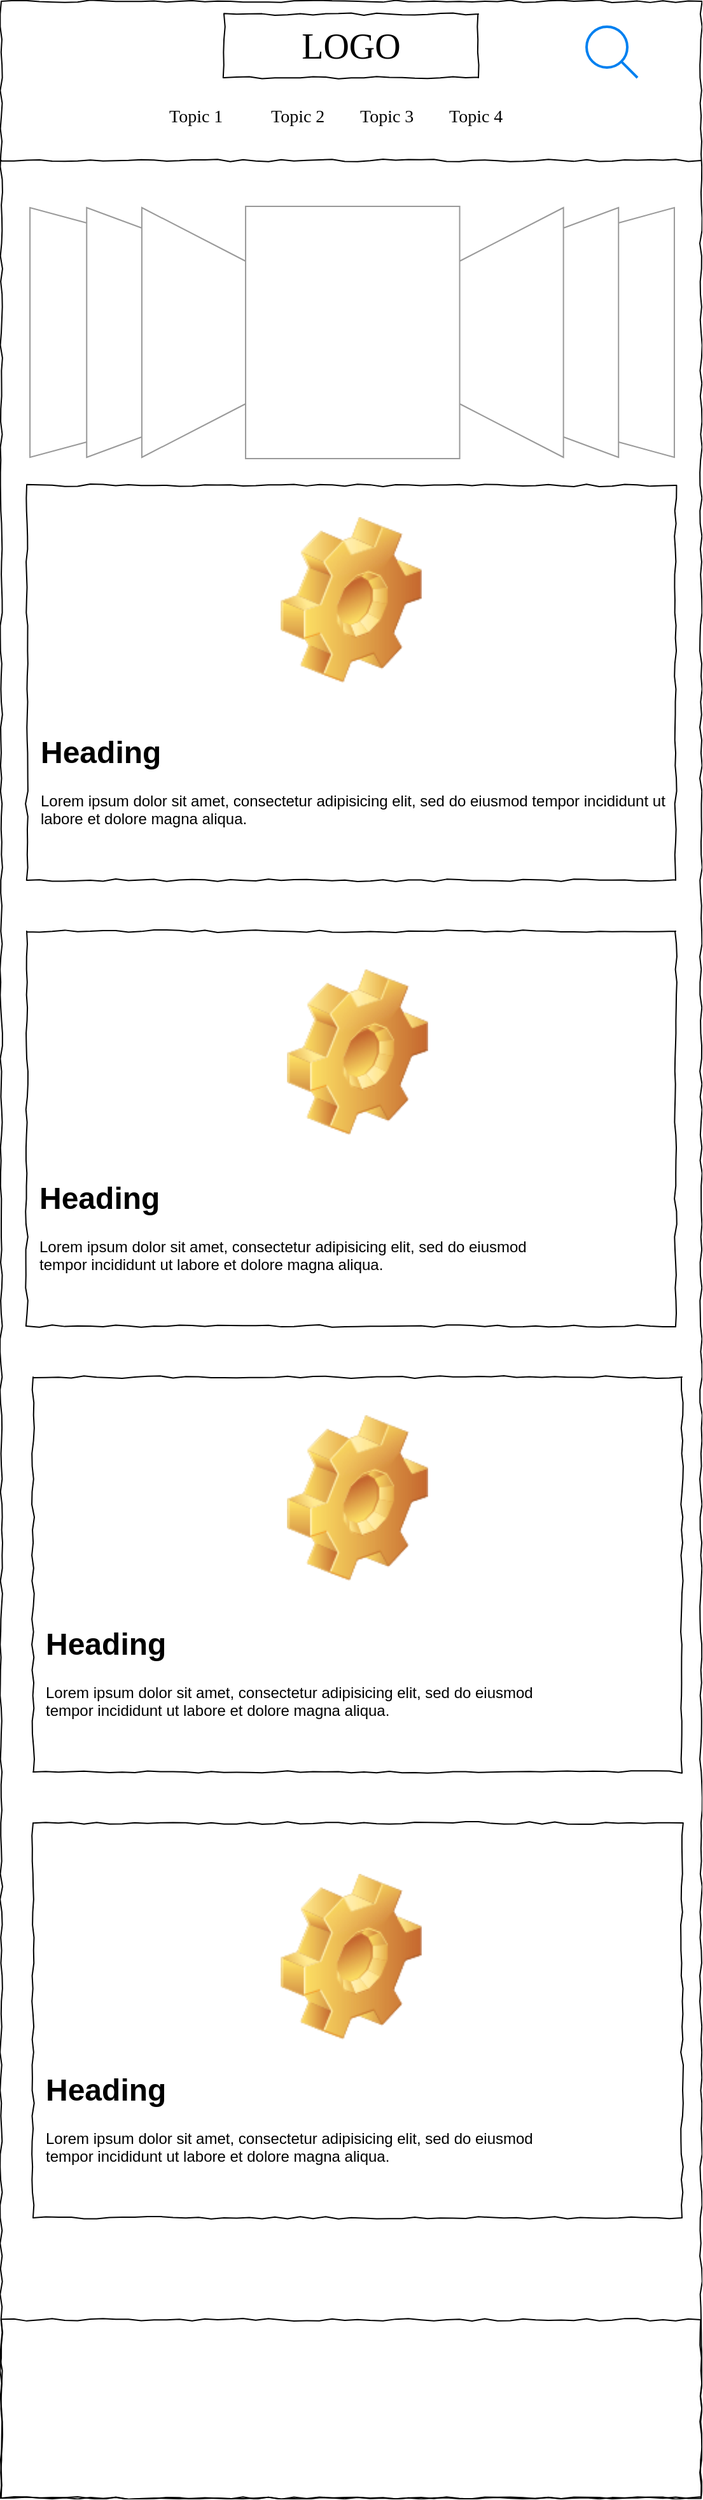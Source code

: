 <mxfile version="20.6.0" type="device"><diagram name="Page-1" id="03018318-947c-dd8e-b7a3-06fadd420f32"><mxGraphModel dx="3377" dy="1566" grid="1" gridSize="10" guides="1" tooltips="1" connect="1" arrows="1" fold="1" page="1" pageScale="1" pageWidth="1100" pageHeight="850" background="none" math="0" shadow="0"><root><mxCell id="0"/><mxCell id="1" parent="0"/><mxCell id="677b7b8949515195-1" value="" style="whiteSpace=wrap;html=1;rounded=0;shadow=0;labelBackgroundColor=none;strokeColor=#000000;strokeWidth=1;fillColor=none;fontFamily=Verdana;fontSize=12;fontColor=#000000;align=center;comic=1;" parent="1" vertex="1"><mxGeometry x="20" y="20" width="550" height="1960" as="geometry"/></mxCell><mxCell id="677b7b8949515195-2" value="LOGO" style="whiteSpace=wrap;html=1;rounded=0;shadow=0;labelBackgroundColor=none;strokeWidth=1;fontFamily=Verdana;fontSize=28;align=center;comic=1;" parent="1" vertex="1"><mxGeometry x="195" y="30" width="200" height="50" as="geometry"/></mxCell><mxCell id="677b7b8949515195-9" value="" style="line;strokeWidth=1;html=1;rounded=0;shadow=0;labelBackgroundColor=none;fillColor=none;fontFamily=Verdana;fontSize=14;fontColor=#000000;align=center;comic=1;" parent="1" vertex="1"><mxGeometry x="20" y="140" width="550" height="10" as="geometry"/></mxCell><mxCell id="lyge_6Szjga1t5W95vEt-12" value="" style="whiteSpace=wrap;html=1;rounded=0;shadow=0;labelBackgroundColor=none;strokeWidth=1;fillColor=none;fontFamily=Verdana;fontSize=12;align=center;comic=1;" vertex="1" parent="1"><mxGeometry x="20" y="1840" width="550" height="140" as="geometry"/></mxCell><mxCell id="lyge_6Szjga1t5W95vEt-14" value="" style="group" vertex="1" connectable="0" parent="1"><mxGeometry x="40" y="400" width="510" height="310" as="geometry"/></mxCell><mxCell id="lyge_6Szjga1t5W95vEt-9" value="" style="whiteSpace=wrap;html=1;rounded=0;shadow=0;labelBackgroundColor=none;strokeWidth=1;fillColor=none;fontFamily=Verdana;fontSize=12;align=center;comic=1;" vertex="1" parent="lyge_6Szjga1t5W95vEt-14"><mxGeometry width="510.0" height="310" as="geometry"/></mxCell><mxCell id="lyge_6Szjga1t5W95vEt-10" value="&lt;h1&gt;Heading&lt;/h1&gt;&lt;p&gt;Lorem ipsum dolor sit amet, consectetur adipisicing elit, sed do eiusmod tempor incididunt ut labore et dolore magna aliqua.&lt;/p&gt;" style="text;html=1;strokeColor=none;fillColor=none;spacing=5;spacingTop=-20;whiteSpace=wrap;overflow=hidden;rounded=0;" vertex="1" parent="lyge_6Szjga1t5W95vEt-14"><mxGeometry x="6.22" y="190" width="503.78" height="120" as="geometry"/></mxCell><mxCell id="lyge_6Szjga1t5W95vEt-11" value="" style="shape=image;html=1;verticalLabelPosition=bottom;verticalAlign=top;imageAspect=1;aspect=fixed;image=img/clipart/Gear_128x128.png" vertex="1" parent="lyge_6Szjga1t5W95vEt-14"><mxGeometry x="199.586" y="25" width="110.82" height="130" as="geometry"/></mxCell><mxCell id="lyge_6Szjga1t5W95vEt-19" value="" style="whiteSpace=wrap;html=1;rounded=0;shadow=0;labelBackgroundColor=none;strokeWidth=1;fillColor=none;fontFamily=Verdana;fontSize=12;align=center;comic=1;" vertex="1" parent="1"><mxGeometry x="40" y="750" width="510" height="310" as="geometry"/></mxCell><mxCell id="lyge_6Szjga1t5W95vEt-20" value="&lt;h1&gt;Heading&lt;/h1&gt;&lt;p&gt;Lorem ipsum dolor sit amet, consectetur adipisicing elit, sed do eiusmod tempor incididunt ut labore et dolore magna aliqua.&lt;/p&gt;" style="text;html=1;strokeColor=none;fillColor=none;spacing=5;spacingTop=-20;whiteSpace=wrap;overflow=hidden;rounded=0;" vertex="1" parent="1"><mxGeometry x="45" y="940" width="405" height="120" as="geometry"/></mxCell><mxCell id="lyge_6Szjga1t5W95vEt-21" value="" style="shape=image;html=1;verticalLabelPosition=bottom;verticalAlign=top;imageAspect=1;aspect=fixed;image=img/clipart/Gear_128x128.png" vertex="1" parent="1"><mxGeometry x="244.59" y="780" width="110.82" height="130" as="geometry"/></mxCell><mxCell id="lyge_6Szjga1t5W95vEt-28" value="" style="verticalLabelPosition=bottom;shadow=0;dashed=0;align=center;html=1;verticalAlign=top;strokeWidth=1;shape=mxgraph.mockup.navigation.coverFlow;strokeColor=#999999;" vertex="1" parent="1"><mxGeometry x="40" y="180" width="510" height="200" as="geometry"/></mxCell><mxCell id="lyge_6Szjga1t5W95vEt-76" value="" style="whiteSpace=wrap;html=1;rounded=0;shadow=0;labelBackgroundColor=none;strokeWidth=1;fillColor=none;fontFamily=Verdana;fontSize=12;align=center;comic=1;" vertex="1" parent="1"><mxGeometry x="45" y="1100" width="510" height="310" as="geometry"/></mxCell><mxCell id="lyge_6Szjga1t5W95vEt-77" value="&lt;h1&gt;Heading&lt;/h1&gt;&lt;p&gt;Lorem ipsum dolor sit amet, consectetur adipisicing elit, sed do eiusmod tempor incididunt ut labore et dolore magna aliqua.&lt;/p&gt;" style="text;html=1;strokeColor=none;fillColor=none;spacing=5;spacingTop=-20;whiteSpace=wrap;overflow=hidden;rounded=0;" vertex="1" parent="1"><mxGeometry x="50" y="1290" width="405" height="120" as="geometry"/></mxCell><mxCell id="lyge_6Szjga1t5W95vEt-78" value="" style="shape=image;html=1;verticalLabelPosition=bottom;verticalAlign=top;imageAspect=1;aspect=fixed;image=img/clipart/Gear_128x128.png" vertex="1" parent="1"><mxGeometry x="244.59" y="1130" width="110.82" height="130" as="geometry"/></mxCell><mxCell id="lyge_6Szjga1t5W95vEt-79" value="" style="whiteSpace=wrap;html=1;rounded=0;shadow=0;labelBackgroundColor=none;strokeWidth=1;fillColor=none;fontFamily=Verdana;fontSize=12;align=center;comic=1;" vertex="1" parent="1"><mxGeometry x="45" y="1450" width="510" height="310" as="geometry"/></mxCell><mxCell id="lyge_6Szjga1t5W95vEt-80" value="&lt;h1&gt;Heading&lt;/h1&gt;&lt;p&gt;Lorem ipsum dolor sit amet, consectetur adipisicing elit, sed do eiusmod tempor incididunt ut labore et dolore magna aliqua.&lt;/p&gt;" style="text;html=1;strokeColor=none;fillColor=none;spacing=5;spacingTop=-20;whiteSpace=wrap;overflow=hidden;rounded=0;" vertex="1" parent="1"><mxGeometry x="50" y="1640" width="405" height="120" as="geometry"/></mxCell><mxCell id="lyge_6Szjga1t5W95vEt-81" value="" style="shape=image;html=1;verticalLabelPosition=bottom;verticalAlign=top;imageAspect=1;aspect=fixed;image=img/clipart/Gear_128x128.png" vertex="1" parent="1"><mxGeometry x="239.59" y="1490" width="110.82" height="130" as="geometry"/></mxCell><mxCell id="lyge_6Szjga1t5W95vEt-82" value="" style="group" vertex="1" connectable="0" parent="1"><mxGeometry x="150" y="100" width="280" height="20" as="geometry"/></mxCell><mxCell id="lyge_6Szjga1t5W95vEt-83" value="Topic 1" style="text;html=1;points=[];align=left;verticalAlign=top;spacingTop=-4;fontSize=14;fontFamily=Verdana" vertex="1" parent="lyge_6Szjga1t5W95vEt-82"><mxGeometry width="60" height="20" as="geometry"/></mxCell><mxCell id="lyge_6Szjga1t5W95vEt-84" value="Topic 2" style="text;html=1;points=[];align=left;verticalAlign=top;spacingTop=-4;fontSize=14;fontFamily=Verdana" vertex="1" parent="lyge_6Szjga1t5W95vEt-82"><mxGeometry x="80" width="60" height="20" as="geometry"/></mxCell><mxCell id="lyge_6Szjga1t5W95vEt-85" value="Topic 3" style="text;html=1;points=[];align=left;verticalAlign=top;spacingTop=-4;fontSize=14;fontFamily=Verdana" vertex="1" parent="lyge_6Szjga1t5W95vEt-82"><mxGeometry x="150" width="60" height="20" as="geometry"/></mxCell><mxCell id="lyge_6Szjga1t5W95vEt-86" value="Topic 4" style="text;html=1;points=[];align=left;verticalAlign=top;spacingTop=-4;fontSize=14;fontFamily=Verdana" vertex="1" parent="lyge_6Szjga1t5W95vEt-82"><mxGeometry x="220" width="60" height="20" as="geometry"/></mxCell><mxCell id="lyge_6Szjga1t5W95vEt-88" value="" style="html=1;verticalLabelPosition=bottom;align=center;labelBackgroundColor=#ffffff;verticalAlign=top;strokeWidth=2;strokeColor=#0080F0;shadow=0;dashed=0;shape=mxgraph.ios7.icons.looking_glass;" vertex="1" parent="1"><mxGeometry x="480" y="40" width="40" height="40" as="geometry"/></mxCell></root></mxGraphModel></diagram></mxfile>